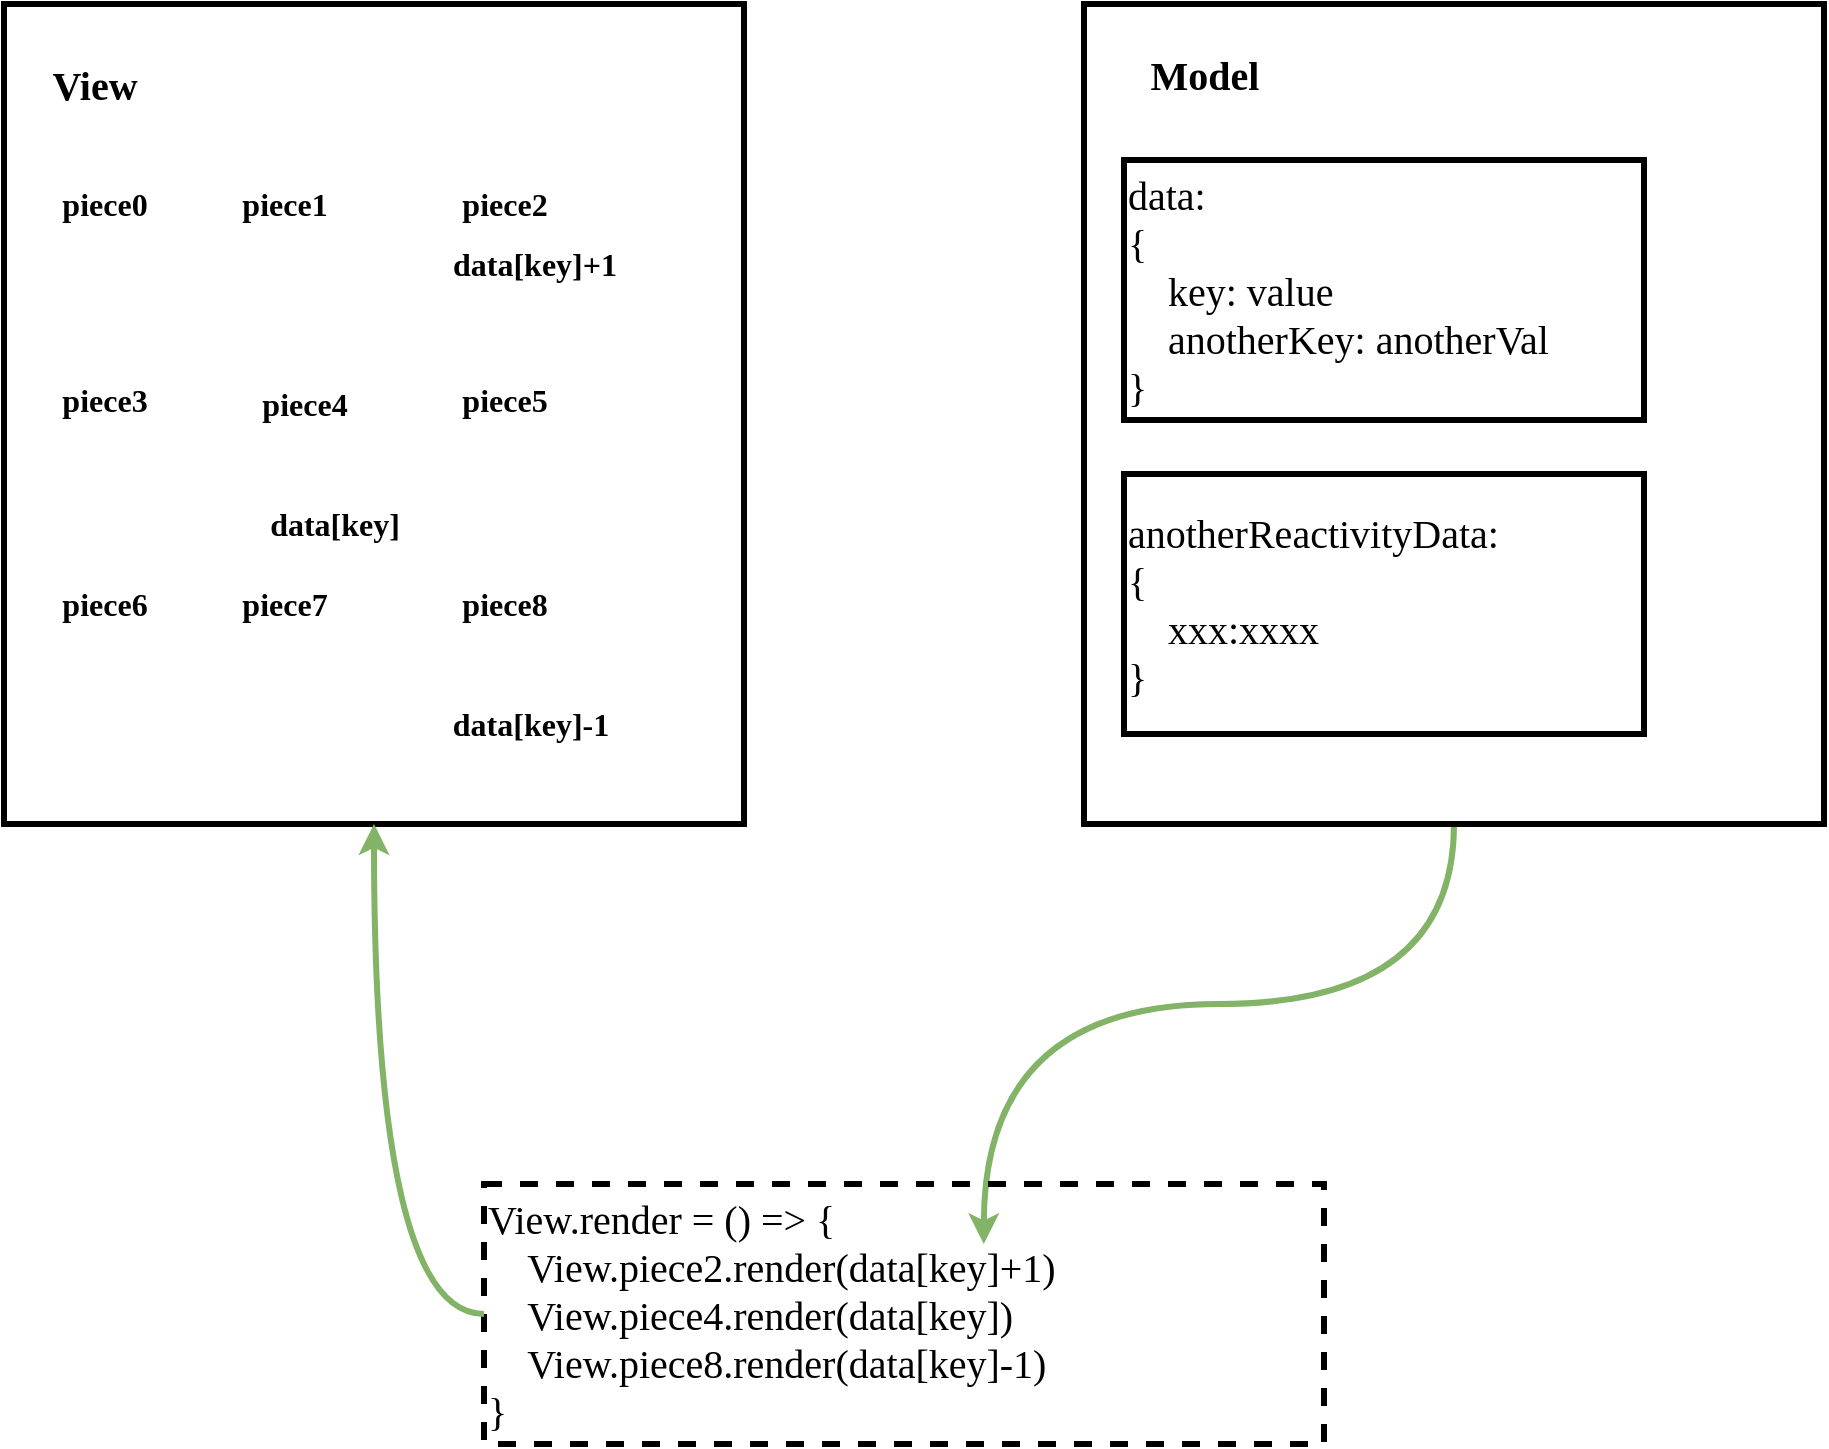 <mxfile version="14.3.0" type="dropbox"><diagram id="fJQYTUu60SGNGUrr_zuM" name="第 1 页"><mxGraphModel dx="1577" dy="1145" grid="1" gridSize="10" guides="1" tooltips="1" connect="1" arrows="1" fold="1" page="1" pageScale="1" pageWidth="1027" pageHeight="2069" math="0" shadow="0"><root><mxCell id="0"/><mxCell id="1" parent="0"/><mxCell id="Sxr7WbVe7y9Q5EONCjwQ-3" value="" style="shape=image;html=1;verticalAlign=top;verticalLabelPosition=bottom;labelBackgroundColor=#ffffff;imageAspect=0;aspect=fixed;image=https://cdn2.iconfinder.com/data/icons/essential-web-5/50/puzzle-solution-problem-challenge-resolution-128.png" vertex="1" parent="1"><mxGeometry x="300" y="300" width="128" height="128" as="geometry"/></mxCell><mxCell id="Sxr7WbVe7y9Q5EONCjwQ-11" value="" style="shape=image;html=1;verticalAlign=top;verticalLabelPosition=bottom;labelBackgroundColor=#ffffff;imageAspect=0;aspect=fixed;image=https://cdn2.iconfinder.com/data/icons/essential-web-5/50/puzzle-solution-problem-challenge-resolution-128.png;direction=east;" vertex="1" parent="1"><mxGeometry x="200" y="200" width="128" height="128" as="geometry"/></mxCell><mxCell id="Sxr7WbVe7y9Q5EONCjwQ-12" value="" style="shape=image;html=1;verticalAlign=top;verticalLabelPosition=bottom;labelBackgroundColor=#ffffff;imageAspect=0;aspect=fixed;image=https://cdn2.iconfinder.com/data/icons/essential-web-5/50/puzzle-solution-problem-challenge-resolution-128.png;direction=north;" vertex="1" parent="1"><mxGeometry x="280" y="100" width="128" height="128" as="geometry"/></mxCell><mxCell id="Sxr7WbVe7y9Q5EONCjwQ-13" value="" style="rounded=0;whiteSpace=wrap;html=1;fillColor=none;strokeWidth=3;" vertex="1" parent="1"><mxGeometry x="90" y="40" width="370" height="410" as="geometry"/></mxCell><mxCell id="Sxr7WbVe7y9Q5EONCjwQ-14" value="&lt;b&gt;piece0&lt;/b&gt;" style="text;html=1;resizable=0;autosize=1;align=center;verticalAlign=middle;points=[];fillColor=none;strokeColor=none;rounded=0;fontFamily=Comic Sans MS;fontSize=16;" vertex="1" parent="1"><mxGeometry x="110" y="130" width="60" height="20" as="geometry"/></mxCell><mxCell id="Sxr7WbVe7y9Q5EONCjwQ-15" value="&lt;font style=&quot;font-size: 20px;&quot;&gt;&lt;b style=&quot;font-size: 20px;&quot;&gt;View&lt;/b&gt;&lt;/font&gt;" style="text;html=1;resizable=0;autosize=1;align=center;verticalAlign=middle;points=[];fillColor=none;strokeColor=none;rounded=0;fontFamily=Comic Sans MS;fontSize=20;" vertex="1" parent="1"><mxGeometry x="105" y="65" width="60" height="30" as="geometry"/></mxCell><mxCell id="Sxr7WbVe7y9Q5EONCjwQ-16" value="&lt;b&gt;piece1&lt;/b&gt;" style="text;html=1;resizable=0;autosize=1;align=center;verticalAlign=middle;points=[];fillColor=none;strokeColor=none;rounded=0;fontFamily=Comic Sans MS;fontSize=16;" vertex="1" parent="1"><mxGeometry x="200" y="130" width="60" height="20" as="geometry"/></mxCell><mxCell id="Sxr7WbVe7y9Q5EONCjwQ-17" value="&lt;b&gt;piece2&lt;/b&gt;" style="text;html=1;resizable=0;autosize=1;align=center;verticalAlign=middle;points=[];fillColor=none;strokeColor=none;rounded=0;fontFamily=Comic Sans MS;fontSize=16;" vertex="1" parent="1"><mxGeometry x="310" y="130" width="60" height="20" as="geometry"/></mxCell><mxCell id="Sxr7WbVe7y9Q5EONCjwQ-18" value="&lt;b&gt;piece3&lt;/b&gt;" style="text;html=1;resizable=0;autosize=1;align=center;verticalAlign=middle;points=[];fillColor=none;strokeColor=none;rounded=0;fontFamily=Comic Sans MS;fontSize=16;" vertex="1" parent="1"><mxGeometry x="110" y="228" width="60" height="20" as="geometry"/></mxCell><mxCell id="Sxr7WbVe7y9Q5EONCjwQ-19" value="&lt;b&gt;piece4&lt;/b&gt;" style="text;html=1;resizable=0;autosize=1;align=center;verticalAlign=middle;points=[];fillColor=none;strokeColor=none;rounded=0;fontFamily=Comic Sans MS;fontSize=16;" vertex="1" parent="1"><mxGeometry x="210" y="230" width="60" height="20" as="geometry"/></mxCell><mxCell id="Sxr7WbVe7y9Q5EONCjwQ-20" value="&lt;b&gt;piece5&lt;/b&gt;" style="text;html=1;resizable=0;autosize=1;align=center;verticalAlign=middle;points=[];fillColor=none;strokeColor=none;rounded=0;fontFamily=Comic Sans MS;fontSize=16;" vertex="1" parent="1"><mxGeometry x="310" y="228" width="60" height="20" as="geometry"/></mxCell><mxCell id="Sxr7WbVe7y9Q5EONCjwQ-21" value="&lt;b&gt;piece6&lt;/b&gt;" style="text;html=1;resizable=0;autosize=1;align=center;verticalAlign=middle;points=[];fillColor=none;strokeColor=none;rounded=0;fontFamily=Comic Sans MS;fontSize=16;" vertex="1" parent="1"><mxGeometry x="110" y="330" width="60" height="20" as="geometry"/></mxCell><mxCell id="Sxr7WbVe7y9Q5EONCjwQ-22" value="&lt;b&gt;piece8&lt;/b&gt;" style="text;html=1;resizable=0;autosize=1;align=center;verticalAlign=middle;points=[];fillColor=none;strokeColor=none;rounded=0;fontFamily=Comic Sans MS;fontSize=16;" vertex="1" parent="1"><mxGeometry x="310" y="330" width="60" height="20" as="geometry"/></mxCell><mxCell id="Sxr7WbVe7y9Q5EONCjwQ-23" value="&lt;b&gt;piece7&lt;/b&gt;" style="text;html=1;resizable=0;autosize=1;align=center;verticalAlign=middle;points=[];fillColor=none;strokeColor=none;rounded=0;fontFamily=Comic Sans MS;fontSize=16;" vertex="1" parent="1"><mxGeometry x="200" y="330" width="60" height="20" as="geometry"/></mxCell><mxCell id="Sxr7WbVe7y9Q5EONCjwQ-24" value="&lt;b&gt;data[key]&lt;/b&gt;" style="text;html=1;resizable=0;autosize=1;align=center;verticalAlign=middle;points=[];fillColor=none;strokeColor=none;rounded=0;fontFamily=Comic Sans MS;fontSize=16;" vertex="1" parent="1"><mxGeometry x="210" y="290" width="90" height="20" as="geometry"/></mxCell><mxCell id="Sxr7WbVe7y9Q5EONCjwQ-25" value="&lt;b&gt;data[key]-1&lt;/b&gt;" style="text;html=1;resizable=0;autosize=1;align=center;verticalAlign=middle;points=[];fillColor=none;strokeColor=none;rounded=0;fontFamily=Comic Sans MS;fontSize=16;" vertex="1" parent="1"><mxGeometry x="298" y="390" width="110" height="20" as="geometry"/></mxCell><mxCell id="Sxr7WbVe7y9Q5EONCjwQ-26" value="&lt;b&gt;data[key]+1&lt;/b&gt;" style="text;html=1;resizable=0;autosize=1;align=center;verticalAlign=middle;points=[];fillColor=none;strokeColor=none;rounded=0;fontFamily=Comic Sans MS;fontSize=16;" vertex="1" parent="1"><mxGeometry x="300" y="160" width="110" height="20" as="geometry"/></mxCell><mxCell id="Sxr7WbVe7y9Q5EONCjwQ-33" value="" style="edgeStyle=orthogonalEdgeStyle;orthogonalLoop=1;jettySize=auto;html=1;fontFamily=Comic Sans MS;fontSize=20;entryX=0.595;entryY=0.231;entryDx=0;entryDy=0;entryPerimeter=0;curved=1;strokeWidth=3;fillColor=#d5e8d4;strokeColor=#82b366;" edge="1" parent="1" source="Sxr7WbVe7y9Q5EONCjwQ-27" target="Sxr7WbVe7y9Q5EONCjwQ-31"><mxGeometry relative="1" as="geometry"><mxPoint x="815" y="530" as="targetPoint"/></mxGeometry></mxCell><mxCell id="Sxr7WbVe7y9Q5EONCjwQ-27" value="" style="rounded=0;whiteSpace=wrap;html=1;fillColor=none;strokeWidth=3;" vertex="1" parent="1"><mxGeometry x="630" y="40" width="370" height="410" as="geometry"/></mxCell><mxCell id="Sxr7WbVe7y9Q5EONCjwQ-28" value="data: &lt;br&gt;{&lt;br&gt;&amp;nbsp; &amp;nbsp; key: value&lt;br&gt;&lt;div&gt;&lt;span&gt;&amp;nbsp; &amp;nbsp; anotherKey: anotherVal&lt;/span&gt;&lt;/div&gt;}" style="rounded=0;whiteSpace=wrap;html=1;strokeWidth=3;fillColor=none;fontFamily=Comic Sans MS;fontSize=20;align=left;" vertex="1" parent="1"><mxGeometry x="650" y="118" width="260" height="130" as="geometry"/></mxCell><mxCell id="Sxr7WbVe7y9Q5EONCjwQ-29" value="&lt;font style=&quot;font-size: 20px&quot;&gt;&lt;b style=&quot;font-size: 20px&quot;&gt;Model&lt;/b&gt;&lt;/font&gt;" style="text;html=1;resizable=0;autosize=1;align=center;verticalAlign=middle;points=[];fillColor=none;strokeColor=none;rounded=0;fontFamily=Comic Sans MS;fontSize=20;" vertex="1" parent="1"><mxGeometry x="655" y="60" width="70" height="30" as="geometry"/></mxCell><mxCell id="Sxr7WbVe7y9Q5EONCjwQ-30" value="anotherReactivityData: &lt;br&gt;{&lt;br&gt;&amp;nbsp; &amp;nbsp; xxx:xxxx&lt;br&gt;}" style="rounded=0;whiteSpace=wrap;html=1;strokeWidth=3;fillColor=none;fontFamily=Comic Sans MS;fontSize=20;align=left;" vertex="1" parent="1"><mxGeometry x="650" y="275" width="260" height="130" as="geometry"/></mxCell><mxCell id="Sxr7WbVe7y9Q5EONCjwQ-31" value="View.render = () =&amp;gt; {&lt;br&gt;&amp;nbsp; &amp;nbsp; View.piece2.render(data[key]+1)&lt;br&gt;&amp;nbsp; &amp;nbsp; View.piece4.render(data[key])&lt;br&gt;&amp;nbsp; &amp;nbsp; View.piece8.render(data[key]-1)&lt;br&gt;}" style="rounded=0;whiteSpace=wrap;html=1;strokeWidth=3;fillColor=none;fontFamily=Comic Sans MS;fontSize=20;align=left;dashed=1;" vertex="1" parent="1"><mxGeometry x="330" y="630" width="420" height="130" as="geometry"/></mxCell><mxCell id="Sxr7WbVe7y9Q5EONCjwQ-35" value="" style="edgeStyle=orthogonalEdgeStyle;orthogonalLoop=1;jettySize=auto;html=1;fontFamily=Comic Sans MS;fontSize=20;entryX=0.5;entryY=1;entryDx=0;entryDy=0;curved=1;strokeWidth=3;fillColor=#d5e8d4;strokeColor=#82b366;exitX=0;exitY=0.5;exitDx=0;exitDy=0;" edge="1" parent="1" source="Sxr7WbVe7y9Q5EONCjwQ-31" target="Sxr7WbVe7y9Q5EONCjwQ-13"><mxGeometry relative="1" as="geometry"><mxPoint x="605.1" y="390" as="sourcePoint"/><mxPoint x="370.0" y="600.03" as="targetPoint"/></mxGeometry></mxCell></root></mxGraphModel></diagram></mxfile>